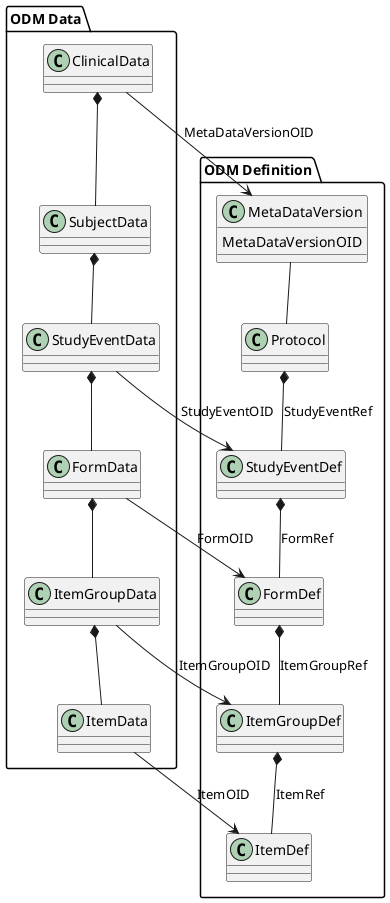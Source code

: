 @startuml "form-hierarchy"

package "ODM Definition"{
    class Protocol

    class MetaDataVersion {
        MetaDataVersionOID
    }

    class StudyEventDef

    class FormDef

    class ItemGroupDef

    class ItemDef

    MetaDataVersion -- Protocol
    Protocol *-- StudyEventDef: StudyEventRef
    StudyEventDef *-- FormDef : FormRef
    FormDef *-- ItemGroupDef : ItemGroupRef
    ItemGroupDef *-- ItemDef : ItemRef
}

package "ODM Data" {
    class ClinicalData
    class SubjectData 
    class StudyEventData
    class FormData
    class ItemGroupData
    class ItemData

    ClinicalData *-- SubjectData
    SubjectData *-- StudyEventData
    StudyEventData *-- FormData
    FormData *-- ItemGroupData
    ItemGroupData *-- ItemData

    ClinicalData --> MetaDataVersion: MetaDataVersionOID
    StudyEventData --> StudyEventDef: StudyEventOID
    FormData --> FormDef: FormOID
    ItemGroupData --> ItemGroupDef: ItemGroupOID
    ItemData --> ItemDef: ItemOID

}
@enduml